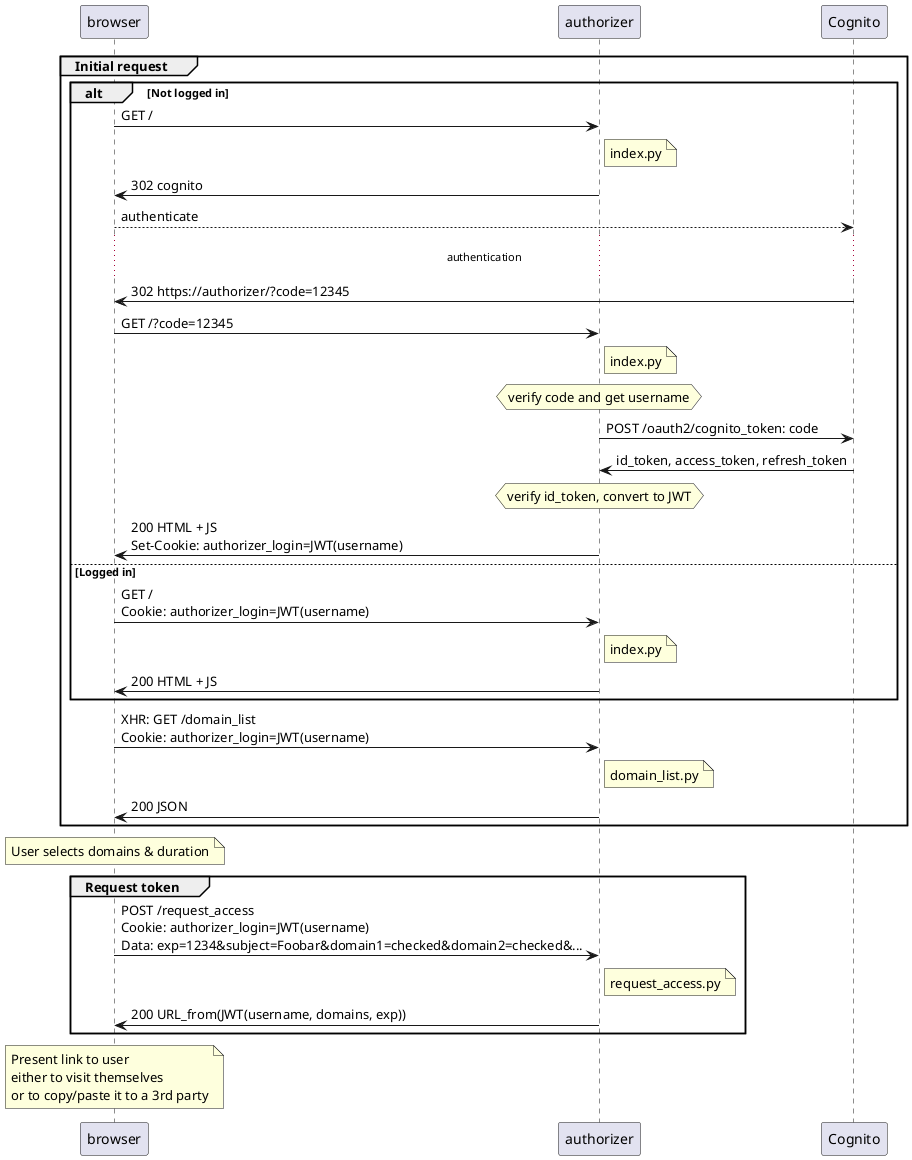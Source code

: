 @startuml

participant browser
participant "authorizer" as auth
participant "Cognito" as cognito

group Initial request

alt Not logged in

browser -> auth: GET /
note right of auth: index.py
browser <- auth: 302 cognito

browser --> cognito: authenticate
...authentication...
browser <- cognito: 302 https://authorizer/?code=12345

browser -> auth: GET /?code=12345
note right of auth: index.py
hnote over auth: verify code and get username
auth -> cognito: POST /oauth2/cognito_token: code
auth <- cognito: id_token, access_token, refresh_token
hnote over auth: verify id_token, convert to JWT
browser <- auth: 200 HTML + JS\nSet-Cookie: authorizer_login=JWT(username)

else Logged in

browser -> auth: GET /\nCookie: authorizer_login=JWT(username)
note right of auth: index.py
browser <- auth: 200 HTML + JS

end

browser -> auth: XHR: GET /domain_list\nCookie: authorizer_login=JWT(username)
note right of auth: domain_list.py
browser <- auth: 200 JSON

end


note over browser: User selects domains & duration


group Request token

browser -> auth: POST /request_access\nCookie: authorizer_login=JWT(username)\nData: exp=1234&subject=Foobar&domain1=checked&domain2=checked&...
note right of auth: request_access.py
browser <- auth: 200 URL_from(JWT(username, domains, exp))

end


note over browser
    Present link to user
    either to visit themselves
    or to copy/paste it to a 3rd party
end note

@enduml
